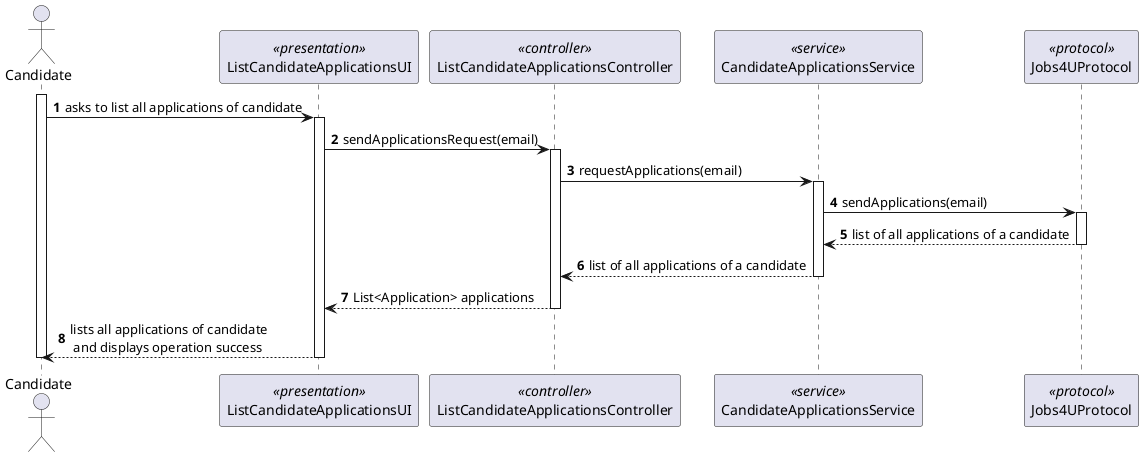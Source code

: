 @startuml
autonumber

actor Candidate

participant ListCandidateApplicationsUI <<presentation>>
participant ListCandidateApplicationsController <<controller>>
participant CandidateApplicationsService <<service>>
participant Jobs4UProtocol <<protocol>>

activate Candidate

    Candidate -> ListCandidateApplicationsUI : asks to list all applications of candidate
    activate ListCandidateApplicationsUI

        ListCandidateApplicationsUI -> ListCandidateApplicationsController : sendApplicationsRequest(email)
        activate ListCandidateApplicationsController

            ListCandidateApplicationsController -> CandidateApplicationsService : requestApplications(email)
            activate CandidateApplicationsService

                CandidateApplicationsService -> Jobs4UProtocol : sendApplications(email)
                activate Jobs4UProtocol

                    Jobs4UProtocol --> CandidateApplicationsService : list of all applications of a candidate
                deactivate Jobs4UProtocol

                CandidateApplicationsService --> ListCandidateApplicationsController: list of all applications of a candidate
            deactivate CandidateApplicationsService

            ListCandidateApplicationsController --> ListCandidateApplicationsUI : List<Application> applications
        deactivate ListCandidateApplicationsController

        ListCandidateApplicationsUI --> Candidate :lists all applications of candidate \n and displays operation success
    deactivate ListCandidateApplicationsUI

deactivate Candidate

@enduml